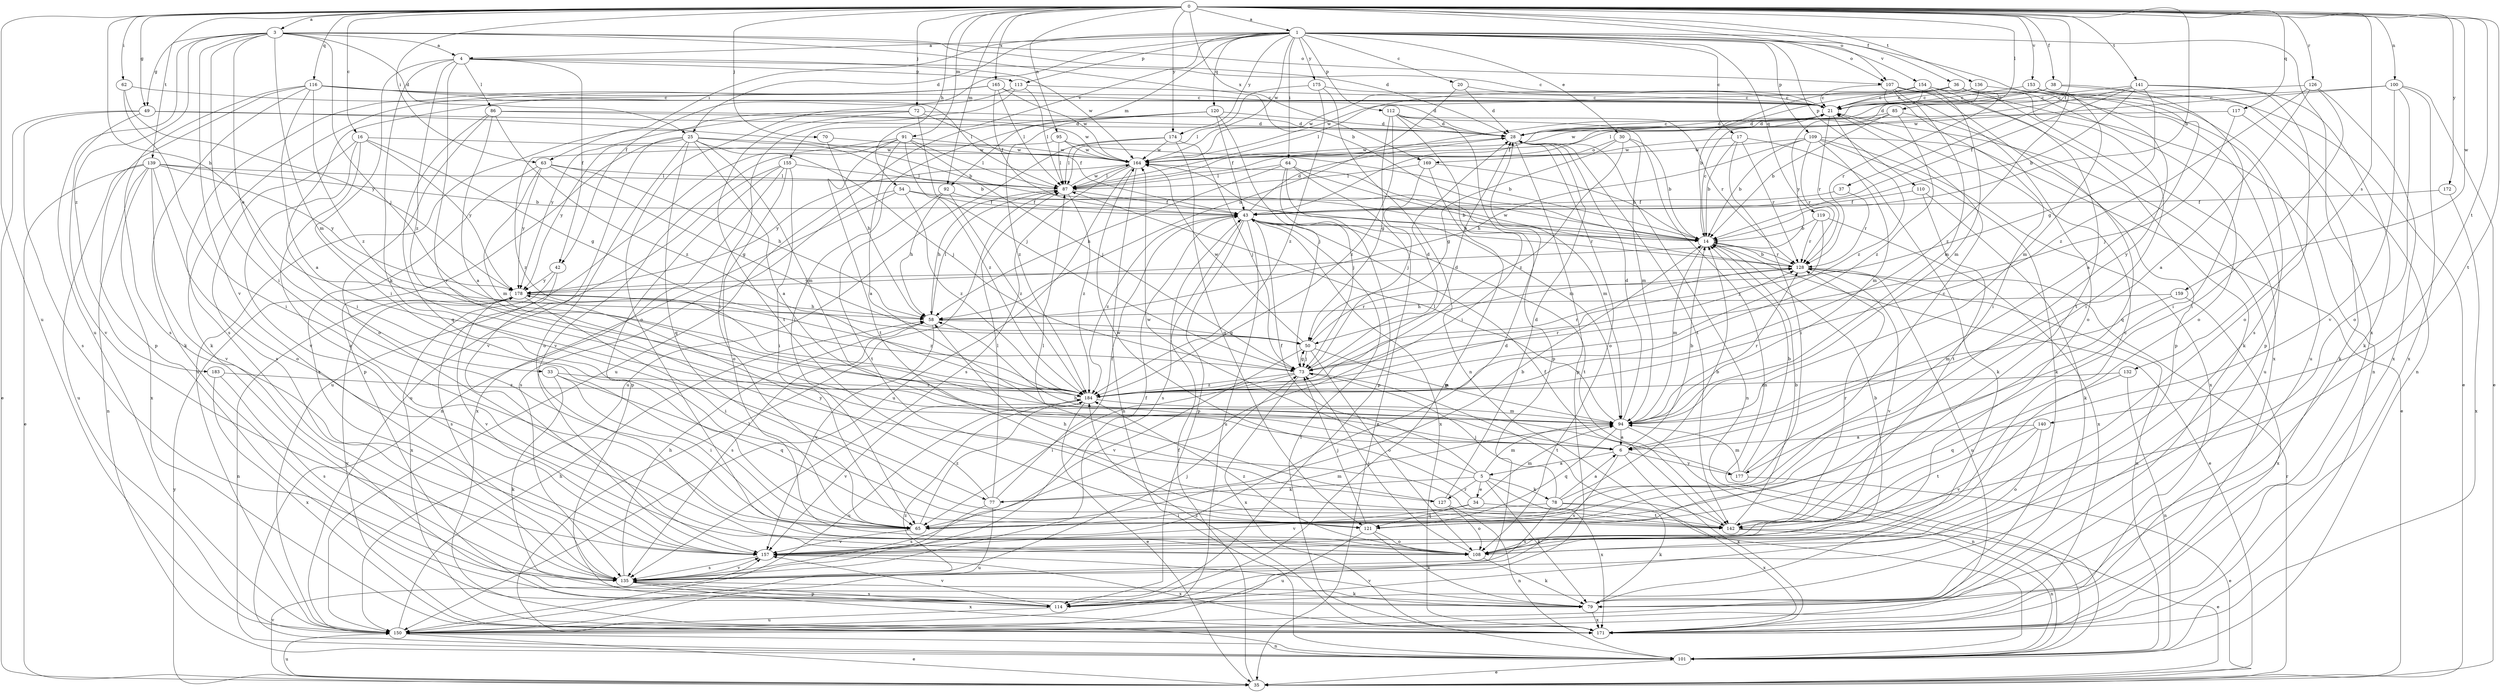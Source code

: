 strict digraph  {
0;
1;
3;
4;
5;
6;
14;
16;
17;
20;
21;
25;
28;
30;
33;
34;
35;
36;
37;
38;
42;
43;
49;
50;
54;
58;
62;
63;
64;
65;
70;
72;
73;
77;
78;
79;
85;
86;
87;
91;
92;
94;
95;
100;
101;
107;
108;
109;
110;
112;
113;
114;
116;
117;
119;
120;
121;
126;
127;
128;
132;
135;
136;
139;
140;
141;
142;
150;
153;
154;
155;
157;
159;
164;
165;
169;
171;
172;
174;
175;
177;
178;
183;
184;
0 -> 1  [label=a];
0 -> 3  [label=a];
0 -> 14  [label=b];
0 -> 16  [label=c];
0 -> 36  [label=f];
0 -> 37  [label=f];
0 -> 38  [label=f];
0 -> 49  [label=g];
0 -> 54  [label=h];
0 -> 58  [label=h];
0 -> 62  [label=i];
0 -> 63  [label=i];
0 -> 70  [label=j];
0 -> 72  [label=j];
0 -> 85  [label=l];
0 -> 91  [label=m];
0 -> 92  [label=m];
0 -> 95  [label=n];
0 -> 100  [label=n];
0 -> 107  [label=o];
0 -> 116  [label=q];
0 -> 117  [label=q];
0 -> 126  [label=r];
0 -> 132  [label=s];
0 -> 136  [label=t];
0 -> 139  [label=t];
0 -> 140  [label=t];
0 -> 141  [label=t];
0 -> 142  [label=t];
0 -> 150  [label=u];
0 -> 153  [label=v];
0 -> 159  [label=w];
0 -> 165  [label=x];
0 -> 169  [label=x];
0 -> 172  [label=y];
0 -> 174  [label=y];
1 -> 4  [label=a];
1 -> 17  [label=c];
1 -> 20  [label=c];
1 -> 25  [label=d];
1 -> 30  [label=e];
1 -> 42  [label=f];
1 -> 63  [label=i];
1 -> 64  [label=i];
1 -> 92  [label=m];
1 -> 107  [label=o];
1 -> 109  [label=p];
1 -> 110  [label=p];
1 -> 112  [label=p];
1 -> 113  [label=p];
1 -> 119  [label=q];
1 -> 120  [label=q];
1 -> 154  [label=v];
1 -> 155  [label=v];
1 -> 164  [label=w];
1 -> 171  [label=x];
1 -> 174  [label=y];
1 -> 175  [label=y];
1 -> 177  [label=y];
3 -> 4  [label=a];
3 -> 14  [label=b];
3 -> 25  [label=d];
3 -> 28  [label=d];
3 -> 33  [label=e];
3 -> 49  [label=g];
3 -> 65  [label=i];
3 -> 73  [label=j];
3 -> 94  [label=m];
3 -> 107  [label=o];
3 -> 150  [label=u];
3 -> 157  [label=v];
3 -> 183  [label=z];
4 -> 21  [label=c];
4 -> 42  [label=f];
4 -> 65  [label=i];
4 -> 77  [label=k];
4 -> 86  [label=l];
4 -> 113  [label=p];
4 -> 127  [label=r];
4 -> 164  [label=w];
4 -> 184  [label=z];
5 -> 34  [label=e];
5 -> 43  [label=f];
5 -> 77  [label=k];
5 -> 78  [label=k];
5 -> 79  [label=k];
5 -> 94  [label=m];
5 -> 127  [label=r];
5 -> 164  [label=w];
5 -> 171  [label=x];
6 -> 5  [label=a];
6 -> 14  [label=b];
6 -> 135  [label=s];
6 -> 171  [label=x];
6 -> 177  [label=y];
14 -> 21  [label=c];
14 -> 35  [label=e];
14 -> 94  [label=m];
14 -> 128  [label=r];
16 -> 50  [label=g];
16 -> 108  [label=o];
16 -> 135  [label=s];
16 -> 157  [label=v];
16 -> 164  [label=w];
16 -> 178  [label=y];
17 -> 14  [label=b];
17 -> 65  [label=i];
17 -> 79  [label=k];
17 -> 128  [label=r];
17 -> 164  [label=w];
20 -> 21  [label=c];
20 -> 28  [label=d];
20 -> 58  [label=h];
21 -> 28  [label=d];
21 -> 128  [label=r];
21 -> 150  [label=u];
21 -> 184  [label=z];
25 -> 6  [label=a];
25 -> 14  [label=b];
25 -> 73  [label=j];
25 -> 94  [label=m];
25 -> 108  [label=o];
25 -> 114  [label=p];
25 -> 121  [label=q];
25 -> 157  [label=v];
25 -> 164  [label=w];
25 -> 178  [label=y];
28 -> 21  [label=c];
28 -> 101  [label=n];
28 -> 108  [label=o];
28 -> 114  [label=p];
28 -> 142  [label=t];
28 -> 164  [label=w];
30 -> 14  [label=b];
30 -> 50  [label=g];
30 -> 94  [label=m];
30 -> 184  [label=z];
30 -> 169  [label=o];
33 -> 65  [label=i];
33 -> 79  [label=k];
33 -> 121  [label=q];
33 -> 184  [label=z];
34 -> 94  [label=m];
34 -> 121  [label=q];
34 -> 142  [label=t];
34 -> 157  [label=v];
34 -> 164  [label=w];
35 -> 43  [label=f];
35 -> 128  [label=r];
35 -> 150  [label=u];
35 -> 157  [label=v];
35 -> 178  [label=y];
36 -> 21  [label=c];
36 -> 43  [label=f];
36 -> 65  [label=i];
36 -> 87  [label=l];
36 -> 108  [label=o];
36 -> 114  [label=p];
36 -> 128  [label=r];
36 -> 164  [label=w];
37 -> 43  [label=f];
37 -> 128  [label=r];
38 -> 21  [label=c];
38 -> 28  [label=d];
38 -> 65  [label=i];
38 -> 101  [label=n];
42 -> 135  [label=s];
42 -> 171  [label=x];
42 -> 178  [label=y];
43 -> 14  [label=b];
43 -> 28  [label=d];
43 -> 114  [label=p];
43 -> 128  [label=r];
43 -> 135  [label=s];
43 -> 142  [label=t];
43 -> 150  [label=u];
43 -> 171  [label=x];
43 -> 184  [label=z];
49 -> 14  [label=b];
49 -> 28  [label=d];
49 -> 35  [label=e];
49 -> 135  [label=s];
49 -> 157  [label=v];
50 -> 73  [label=j];
50 -> 94  [label=m];
50 -> 108  [label=o];
50 -> 128  [label=r];
50 -> 157  [label=v];
50 -> 164  [label=w];
54 -> 14  [label=b];
54 -> 43  [label=f];
54 -> 135  [label=s];
54 -> 171  [label=x];
54 -> 184  [label=z];
58 -> 50  [label=g];
58 -> 87  [label=l];
58 -> 135  [label=s];
58 -> 157  [label=v];
62 -> 21  [label=c];
62 -> 65  [label=i];
62 -> 178  [label=y];
63 -> 50  [label=g];
63 -> 58  [label=h];
63 -> 87  [label=l];
63 -> 94  [label=m];
63 -> 135  [label=s];
63 -> 178  [label=y];
64 -> 35  [label=e];
64 -> 58  [label=h];
64 -> 73  [label=j];
64 -> 87  [label=l];
64 -> 94  [label=m];
64 -> 114  [label=p];
65 -> 94  [label=m];
65 -> 157  [label=v];
65 -> 184  [label=z];
70 -> 58  [label=h];
70 -> 164  [label=w];
72 -> 28  [label=d];
72 -> 43  [label=f];
72 -> 73  [label=j];
72 -> 142  [label=t];
72 -> 150  [label=u];
72 -> 178  [label=y];
73 -> 28  [label=d];
73 -> 50  [label=g];
73 -> 65  [label=i];
73 -> 128  [label=r];
73 -> 142  [label=t];
73 -> 171  [label=x];
73 -> 184  [label=z];
77 -> 14  [label=b];
77 -> 43  [label=f];
77 -> 87  [label=l];
77 -> 135  [label=s];
77 -> 150  [label=u];
77 -> 178  [label=y];
78 -> 6  [label=a];
78 -> 14  [label=b];
78 -> 65  [label=i];
78 -> 73  [label=j];
78 -> 79  [label=k];
78 -> 135  [label=s];
78 -> 171  [label=x];
79 -> 157  [label=v];
79 -> 171  [label=x];
85 -> 14  [label=b];
85 -> 28  [label=d];
85 -> 121  [label=q];
85 -> 164  [label=w];
85 -> 184  [label=z];
86 -> 6  [label=a];
86 -> 28  [label=d];
86 -> 108  [label=o];
86 -> 121  [label=q];
86 -> 164  [label=w];
86 -> 184  [label=z];
87 -> 43  [label=f];
87 -> 58  [label=h];
87 -> 164  [label=w];
87 -> 184  [label=z];
91 -> 6  [label=a];
91 -> 73  [label=j];
91 -> 87  [label=l];
91 -> 142  [label=t];
91 -> 150  [label=u];
91 -> 157  [label=v];
91 -> 164  [label=w];
91 -> 184  [label=z];
92 -> 43  [label=f];
92 -> 58  [label=h];
92 -> 142  [label=t];
92 -> 184  [label=z];
94 -> 6  [label=a];
94 -> 28  [label=d];
94 -> 87  [label=l];
94 -> 101  [label=n];
94 -> 121  [label=q];
94 -> 128  [label=r];
95 -> 14  [label=b];
95 -> 87  [label=l];
95 -> 164  [label=w];
95 -> 184  [label=z];
100 -> 21  [label=c];
100 -> 35  [label=e];
100 -> 108  [label=o];
100 -> 157  [label=v];
100 -> 164  [label=w];
100 -> 171  [label=x];
101 -> 35  [label=e];
101 -> 43  [label=f];
101 -> 87  [label=l];
107 -> 21  [label=c];
107 -> 65  [label=i];
107 -> 79  [label=k];
107 -> 94  [label=m];
107 -> 101  [label=n];
107 -> 108  [label=o];
107 -> 114  [label=p];
108 -> 14  [label=b];
108 -> 21  [label=c];
108 -> 73  [label=j];
108 -> 79  [label=k];
108 -> 184  [label=z];
109 -> 14  [label=b];
109 -> 35  [label=e];
109 -> 58  [label=h];
109 -> 79  [label=k];
109 -> 94  [label=m];
109 -> 128  [label=r];
109 -> 164  [label=w];
109 -> 171  [label=x];
110 -> 43  [label=f];
110 -> 79  [label=k];
110 -> 142  [label=t];
112 -> 28  [label=d];
112 -> 50  [label=g];
112 -> 65  [label=i];
112 -> 101  [label=n];
112 -> 114  [label=p];
112 -> 128  [label=r];
112 -> 184  [label=z];
113 -> 21  [label=c];
113 -> 65  [label=i];
113 -> 87  [label=l];
113 -> 108  [label=o];
114 -> 135  [label=s];
114 -> 150  [label=u];
114 -> 157  [label=v];
116 -> 6  [label=a];
116 -> 21  [label=c];
116 -> 28  [label=d];
116 -> 79  [label=k];
116 -> 87  [label=l];
116 -> 114  [label=p];
116 -> 135  [label=s];
116 -> 184  [label=z];
117 -> 28  [label=d];
117 -> 73  [label=j];
117 -> 79  [label=k];
119 -> 14  [label=b];
119 -> 73  [label=j];
119 -> 128  [label=r];
119 -> 171  [label=x];
120 -> 28  [label=d];
120 -> 43  [label=f];
120 -> 65  [label=i];
120 -> 73  [label=j];
120 -> 150  [label=u];
120 -> 184  [label=z];
121 -> 73  [label=j];
121 -> 79  [label=k];
121 -> 108  [label=o];
121 -> 150  [label=u];
126 -> 6  [label=a];
126 -> 21  [label=c];
126 -> 65  [label=i];
126 -> 171  [label=x];
126 -> 184  [label=z];
127 -> 28  [label=d];
127 -> 87  [label=l];
127 -> 101  [label=n];
127 -> 108  [label=o];
128 -> 14  [label=b];
128 -> 101  [label=n];
128 -> 150  [label=u];
128 -> 157  [label=v];
128 -> 164  [label=w];
128 -> 178  [label=y];
132 -> 101  [label=n];
132 -> 121  [label=q];
132 -> 184  [label=z];
135 -> 43  [label=f];
135 -> 58  [label=h];
135 -> 73  [label=j];
135 -> 79  [label=k];
135 -> 114  [label=p];
135 -> 157  [label=v];
135 -> 171  [label=x];
136 -> 21  [label=c];
136 -> 87  [label=l];
136 -> 135  [label=s];
136 -> 164  [label=w];
139 -> 14  [label=b];
139 -> 35  [label=e];
139 -> 87  [label=l];
139 -> 101  [label=n];
139 -> 108  [label=o];
139 -> 150  [label=u];
139 -> 157  [label=v];
139 -> 171  [label=x];
139 -> 178  [label=y];
140 -> 6  [label=a];
140 -> 108  [label=o];
140 -> 142  [label=t];
140 -> 157  [label=v];
141 -> 14  [label=b];
141 -> 21  [label=c];
141 -> 43  [label=f];
141 -> 50  [label=g];
141 -> 79  [label=k];
141 -> 87  [label=l];
141 -> 108  [label=o];
142 -> 14  [label=b];
142 -> 35  [label=e];
142 -> 43  [label=f];
142 -> 58  [label=h];
142 -> 101  [label=n];
142 -> 128  [label=r];
150 -> 35  [label=e];
150 -> 58  [label=h];
150 -> 101  [label=n];
150 -> 184  [label=z];
153 -> 6  [label=a];
153 -> 21  [label=c];
153 -> 35  [label=e];
153 -> 94  [label=m];
153 -> 150  [label=u];
153 -> 184  [label=z];
154 -> 14  [label=b];
154 -> 21  [label=c];
154 -> 94  [label=m];
154 -> 142  [label=t];
154 -> 171  [label=x];
154 -> 178  [label=y];
155 -> 65  [label=i];
155 -> 87  [label=l];
155 -> 101  [label=n];
155 -> 108  [label=o];
155 -> 114  [label=p];
155 -> 150  [label=u];
157 -> 28  [label=d];
157 -> 135  [label=s];
157 -> 171  [label=x];
159 -> 58  [label=h];
159 -> 94  [label=m];
159 -> 171  [label=x];
164 -> 87  [label=l];
164 -> 94  [label=m];
164 -> 101  [label=n];
164 -> 135  [label=s];
164 -> 150  [label=u];
164 -> 178  [label=y];
165 -> 21  [label=c];
165 -> 43  [label=f];
165 -> 65  [label=i];
165 -> 79  [label=k];
165 -> 87  [label=l];
165 -> 135  [label=s];
165 -> 164  [label=w];
169 -> 14  [label=b];
169 -> 73  [label=j];
169 -> 87  [label=l];
169 -> 114  [label=p];
171 -> 178  [label=y];
171 -> 184  [label=z];
172 -> 43  [label=f];
172 -> 171  [label=x];
174 -> 73  [label=j];
174 -> 87  [label=l];
174 -> 121  [label=q];
174 -> 150  [label=u];
174 -> 164  [label=w];
175 -> 21  [label=c];
175 -> 87  [label=l];
175 -> 101  [label=n];
175 -> 184  [label=z];
177 -> 14  [label=b];
177 -> 21  [label=c];
177 -> 35  [label=e];
177 -> 58  [label=h];
177 -> 94  [label=m];
178 -> 58  [label=h];
178 -> 65  [label=i];
178 -> 101  [label=n];
178 -> 157  [label=v];
178 -> 184  [label=z];
183 -> 135  [label=s];
183 -> 171  [label=x];
183 -> 184  [label=z];
184 -> 28  [label=d];
184 -> 35  [label=e];
184 -> 94  [label=m];
184 -> 128  [label=r];
184 -> 150  [label=u];
184 -> 157  [label=v];
}
